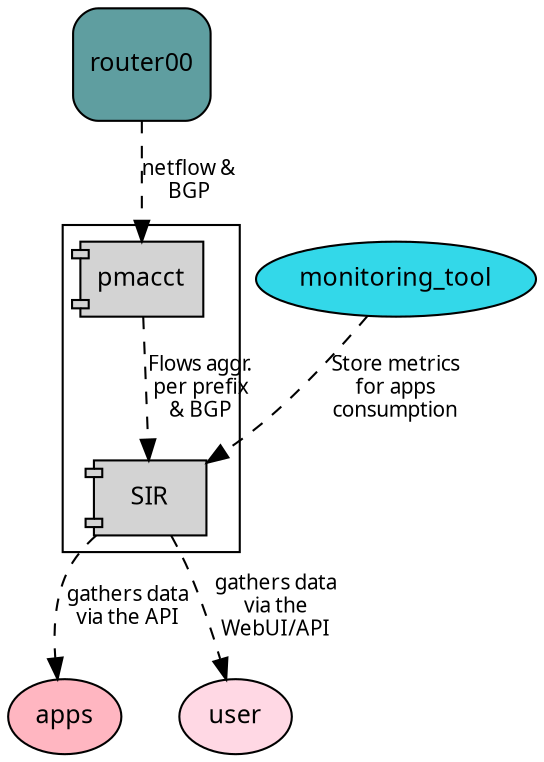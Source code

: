 digraph SIR {
    graph [truecolor=True, bgcolor="#ffffff5f"]
    node [shape="ellipse", style="rounded,filled", fontname="Source Code Pro", fontsize=12]
    edge [fontname="Source Code Pro", fontsize=10, style=dashed]

    subgraph network {
      node [shape="box"]
      router00[label="router00", fillcolor="#5F9EA0", height=0.75, width=0.75];
    }

    subgraph cluster_1 {
      node [shape="component"]
      pmacct;
      SIR;
    }

    apps[fillcolor="#FFB6C1"];
    user[fillcolor="#FFD8E4"];
    monitoring_tool[fillcolor="#33D8E9"];


    router00 -> pmacct[label="netflow &\nBGP"]
    pmacct -> SIR[label="Flows aggr.\nper prefix\n& BGP"]

    SIR -> apps [label="gathers data\nvia the API"];
    SIR -> user [label="gathers data\nvia the\nWebUI/API"];

    monitoring_tool -> SIR[label="Store metrics\nfor apps\nconsumption"];
}
